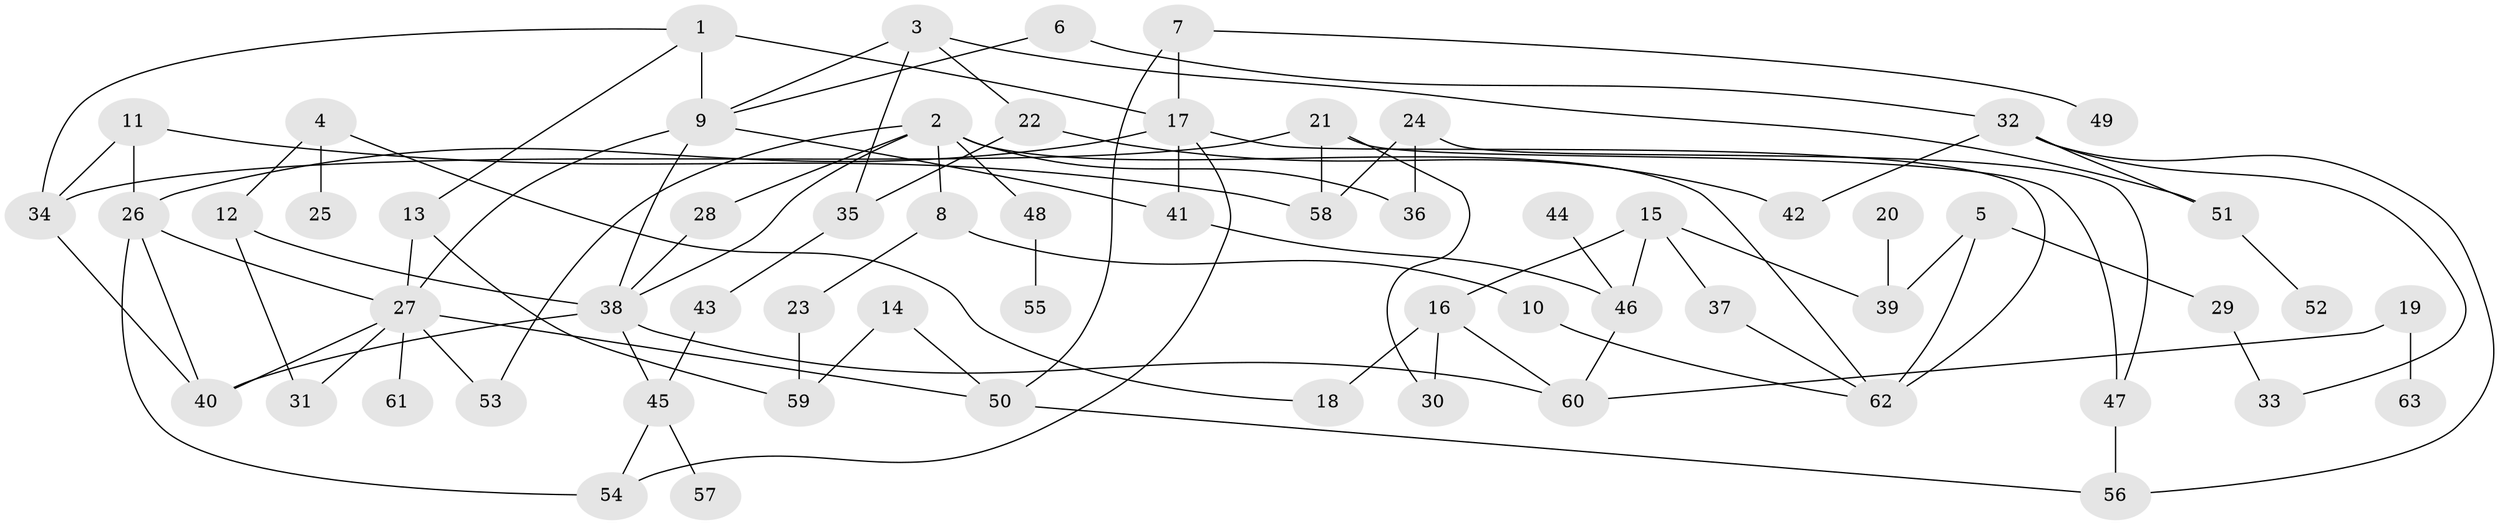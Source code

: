 // original degree distribution, {6: 0.048, 9: 0.008, 3: 0.184, 2: 0.288, 7: 0.008, 4: 0.12, 1: 0.296, 5: 0.048}
// Generated by graph-tools (version 1.1) at 2025/01/03/09/25 03:01:07]
// undirected, 63 vertices, 95 edges
graph export_dot {
graph [start="1"]
  node [color=gray90,style=filled];
  1;
  2;
  3;
  4;
  5;
  6;
  7;
  8;
  9;
  10;
  11;
  12;
  13;
  14;
  15;
  16;
  17;
  18;
  19;
  20;
  21;
  22;
  23;
  24;
  25;
  26;
  27;
  28;
  29;
  30;
  31;
  32;
  33;
  34;
  35;
  36;
  37;
  38;
  39;
  40;
  41;
  42;
  43;
  44;
  45;
  46;
  47;
  48;
  49;
  50;
  51;
  52;
  53;
  54;
  55;
  56;
  57;
  58;
  59;
  60;
  61;
  62;
  63;
  1 -- 9 [weight=2.0];
  1 -- 13 [weight=1.0];
  1 -- 17 [weight=1.0];
  1 -- 34 [weight=1.0];
  2 -- 8 [weight=1.0];
  2 -- 28 [weight=1.0];
  2 -- 36 [weight=1.0];
  2 -- 38 [weight=1.0];
  2 -- 48 [weight=1.0];
  2 -- 53 [weight=1.0];
  2 -- 62 [weight=1.0];
  3 -- 9 [weight=1.0];
  3 -- 22 [weight=1.0];
  3 -- 35 [weight=1.0];
  3 -- 51 [weight=1.0];
  4 -- 12 [weight=1.0];
  4 -- 18 [weight=1.0];
  4 -- 25 [weight=1.0];
  5 -- 29 [weight=1.0];
  5 -- 39 [weight=1.0];
  5 -- 62 [weight=2.0];
  6 -- 9 [weight=1.0];
  6 -- 32 [weight=1.0];
  7 -- 17 [weight=1.0];
  7 -- 49 [weight=1.0];
  7 -- 50 [weight=1.0];
  8 -- 10 [weight=1.0];
  8 -- 23 [weight=1.0];
  9 -- 27 [weight=1.0];
  9 -- 38 [weight=1.0];
  9 -- 41 [weight=1.0];
  10 -- 62 [weight=1.0];
  11 -- 26 [weight=1.0];
  11 -- 34 [weight=1.0];
  11 -- 58 [weight=1.0];
  12 -- 31 [weight=1.0];
  12 -- 38 [weight=1.0];
  13 -- 27 [weight=1.0];
  13 -- 59 [weight=1.0];
  14 -- 50 [weight=1.0];
  14 -- 59 [weight=1.0];
  15 -- 16 [weight=1.0];
  15 -- 37 [weight=1.0];
  15 -- 39 [weight=1.0];
  15 -- 46 [weight=1.0];
  16 -- 18 [weight=1.0];
  16 -- 30 [weight=1.0];
  16 -- 60 [weight=1.0];
  17 -- 26 [weight=1.0];
  17 -- 41 [weight=1.0];
  17 -- 54 [weight=1.0];
  17 -- 62 [weight=1.0];
  19 -- 60 [weight=1.0];
  19 -- 63 [weight=1.0];
  20 -- 39 [weight=1.0];
  21 -- 30 [weight=1.0];
  21 -- 34 [weight=1.0];
  21 -- 47 [weight=1.0];
  21 -- 58 [weight=1.0];
  22 -- 35 [weight=1.0];
  22 -- 42 [weight=1.0];
  23 -- 59 [weight=1.0];
  24 -- 36 [weight=1.0];
  24 -- 47 [weight=1.0];
  24 -- 58 [weight=1.0];
  26 -- 27 [weight=1.0];
  26 -- 40 [weight=1.0];
  26 -- 54 [weight=1.0];
  27 -- 31 [weight=1.0];
  27 -- 40 [weight=1.0];
  27 -- 50 [weight=1.0];
  27 -- 53 [weight=1.0];
  27 -- 61 [weight=1.0];
  28 -- 38 [weight=1.0];
  29 -- 33 [weight=1.0];
  32 -- 33 [weight=1.0];
  32 -- 42 [weight=1.0];
  32 -- 51 [weight=1.0];
  32 -- 56 [weight=1.0];
  34 -- 40 [weight=1.0];
  35 -- 43 [weight=1.0];
  37 -- 62 [weight=1.0];
  38 -- 40 [weight=1.0];
  38 -- 45 [weight=1.0];
  38 -- 60 [weight=1.0];
  41 -- 46 [weight=1.0];
  43 -- 45 [weight=1.0];
  44 -- 46 [weight=1.0];
  45 -- 54 [weight=1.0];
  45 -- 57 [weight=1.0];
  46 -- 60 [weight=1.0];
  47 -- 56 [weight=2.0];
  48 -- 55 [weight=1.0];
  50 -- 56 [weight=1.0];
  51 -- 52 [weight=1.0];
}
